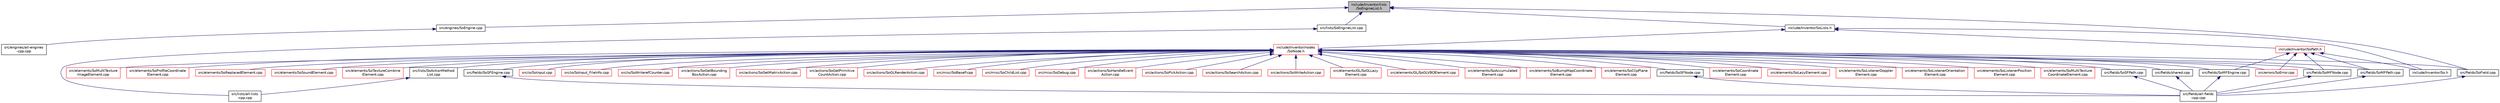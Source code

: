 digraph "include/Inventor/lists/SoEngineList.h"
{
 // LATEX_PDF_SIZE
  edge [fontname="Helvetica",fontsize="10",labelfontname="Helvetica",labelfontsize="10"];
  node [fontname="Helvetica",fontsize="10",shape=record];
  Node1 [label="include/Inventor/lists\l/SoEngineList.h",height=0.2,width=0.4,color="black", fillcolor="grey75", style="filled", fontcolor="black",tooltip=" "];
  Node1 -> Node2 [dir="back",color="midnightblue",fontsize="10",style="solid",fontname="Helvetica"];
  Node2 [label="src/engines/SoEngine.cpp",height=0.2,width=0.4,color="black", fillcolor="white", style="filled",URL="$SoEngine_8cpp.html",tooltip=" "];
  Node2 -> Node3 [dir="back",color="midnightblue",fontsize="10",style="solid",fontname="Helvetica"];
  Node3 [label="src/engines/all-engines\l-cpp.cpp",height=0.2,width=0.4,color="black", fillcolor="white", style="filled",URL="$all-engines-cpp_8cpp.html",tooltip=" "];
  Node1 -> Node4 [dir="back",color="midnightblue",fontsize="10",style="solid",fontname="Helvetica"];
  Node4 [label="src/fields/SoField.cpp",height=0.2,width=0.4,color="black", fillcolor="white", style="filled",URL="$SoField_8cpp.html",tooltip=" "];
  Node4 -> Node5 [dir="back",color="midnightblue",fontsize="10",style="solid",fontname="Helvetica"];
  Node5 [label="src/fields/all-fields\l-cpp.cpp",height=0.2,width=0.4,color="black", fillcolor="white", style="filled",URL="$all-fields-cpp_8cpp.html",tooltip=" "];
  Node1 -> Node6 [dir="back",color="midnightblue",fontsize="10",style="solid",fontname="Helvetica"];
  Node6 [label="src/lists/SoEngineList.cpp",height=0.2,width=0.4,color="black", fillcolor="white", style="filled",URL="$SoEngineList_8cpp.html",tooltip=" "];
  Node6 -> Node7 [dir="back",color="midnightblue",fontsize="10",style="solid",fontname="Helvetica"];
  Node7 [label="src/lists/all-lists\l-cpp.cpp",height=0.2,width=0.4,color="black", fillcolor="white", style="filled",URL="$all-lists-cpp_8cpp.html",tooltip=" "];
  Node1 -> Node8 [dir="back",color="midnightblue",fontsize="10",style="solid",fontname="Helvetica"];
  Node8 [label="include/Inventor/SoLists.h",height=0.2,width=0.4,color="black", fillcolor="white", style="filled",URL="$SoLists_8h.html",tooltip=" "];
  Node8 -> Node9 [dir="back",color="midnightblue",fontsize="10",style="solid",fontname="Helvetica"];
  Node9 [label="include/Inventor/nodes\l/SoNode.h",height=0.2,width=0.4,color="red", fillcolor="white", style="filled",URL="$SoNode_8h.html",tooltip=" "];
  Node9 -> Node10 [dir="back",color="midnightblue",fontsize="10",style="solid",fontname="Helvetica"];
  Node10 [label="src/actions/SoGetBounding\lBoxAction.cpp",height=0.2,width=0.4,color="red", fillcolor="white", style="filled",URL="$SoGetBoundingBoxAction_8cpp.html",tooltip=" "];
  Node9 -> Node12 [dir="back",color="midnightblue",fontsize="10",style="solid",fontname="Helvetica"];
  Node12 [label="src/actions/SoGetMatrixAction.cpp",height=0.2,width=0.4,color="red", fillcolor="white", style="filled",URL="$SoGetMatrixAction_8cpp.html",tooltip=" "];
  Node9 -> Node13 [dir="back",color="midnightblue",fontsize="10",style="solid",fontname="Helvetica"];
  Node13 [label="src/actions/SoGetPrimitive\lCountAction.cpp",height=0.2,width=0.4,color="red", fillcolor="white", style="filled",URL="$SoGetPrimitiveCountAction_8cpp.html",tooltip=" "];
  Node9 -> Node14 [dir="back",color="midnightblue",fontsize="10",style="solid",fontname="Helvetica"];
  Node14 [label="src/actions/SoGLRenderAction.cpp",height=0.2,width=0.4,color="red", fillcolor="white", style="filled",URL="$SoGLRenderAction_8cpp.html",tooltip=" "];
  Node9 -> Node15 [dir="back",color="midnightblue",fontsize="10",style="solid",fontname="Helvetica"];
  Node15 [label="src/actions/SoHandleEvent\lAction.cpp",height=0.2,width=0.4,color="red", fillcolor="white", style="filled",URL="$SoHandleEventAction_8cpp.html",tooltip=" "];
  Node9 -> Node16 [dir="back",color="midnightblue",fontsize="10",style="solid",fontname="Helvetica"];
  Node16 [label="src/actions/SoPickAction.cpp",height=0.2,width=0.4,color="red", fillcolor="white", style="filled",URL="$SoPickAction_8cpp.html",tooltip=" "];
  Node9 -> Node17 [dir="back",color="midnightblue",fontsize="10",style="solid",fontname="Helvetica"];
  Node17 [label="src/actions/SoSearchAction.cpp",height=0.2,width=0.4,color="red", fillcolor="white", style="filled",URL="$SoSearchAction_8cpp.html",tooltip=" "];
  Node9 -> Node18 [dir="back",color="midnightblue",fontsize="10",style="solid",fontname="Helvetica"];
  Node18 [label="src/actions/SoWriteAction.cpp",height=0.2,width=0.4,color="red", fillcolor="white", style="filled",URL="$SoWriteAction_8cpp.html",tooltip=" "];
  Node9 -> Node19 [dir="back",color="midnightblue",fontsize="10",style="solid",fontname="Helvetica"];
  Node19 [label="src/elements/GL/SoGLLazy\lElement.cpp",height=0.2,width=0.4,color="red", fillcolor="white", style="filled",URL="$SoGLLazyElement_8cpp.html",tooltip=" "];
  Node9 -> Node21 [dir="back",color="midnightblue",fontsize="10",style="solid",fontname="Helvetica"];
  Node21 [label="src/elements/GL/SoGLVBOElement.cpp",height=0.2,width=0.4,color="red", fillcolor="white", style="filled",URL="$SoGLVBOElement_8cpp.html",tooltip=" "];
  Node9 -> Node22 [dir="back",color="midnightblue",fontsize="10",style="solid",fontname="Helvetica"];
  Node22 [label="src/elements/SoAccumulated\lElement.cpp",height=0.2,width=0.4,color="red", fillcolor="white", style="filled",URL="$SoAccumulatedElement_8cpp.html",tooltip=" "];
  Node9 -> Node24 [dir="back",color="midnightblue",fontsize="10",style="solid",fontname="Helvetica"];
  Node24 [label="src/elements/SoBumpMapCoordinate\lElement.cpp",height=0.2,width=0.4,color="red", fillcolor="white", style="filled",URL="$SoBumpMapCoordinateElement_8cpp.html",tooltip=" "];
  Node9 -> Node25 [dir="back",color="midnightblue",fontsize="10",style="solid",fontname="Helvetica"];
  Node25 [label="src/elements/SoClipPlane\lElement.cpp",height=0.2,width=0.4,color="red", fillcolor="white", style="filled",URL="$SoClipPlaneElement_8cpp.html",tooltip=" "];
  Node9 -> Node26 [dir="back",color="midnightblue",fontsize="10",style="solid",fontname="Helvetica"];
  Node26 [label="src/elements/SoCoordinate\lElement.cpp",height=0.2,width=0.4,color="red", fillcolor="white", style="filled",URL="$SoCoordinateElement_8cpp.html",tooltip=" "];
  Node9 -> Node27 [dir="back",color="midnightblue",fontsize="10",style="solid",fontname="Helvetica"];
  Node27 [label="src/elements/SoLazyElement.cpp",height=0.2,width=0.4,color="red", fillcolor="white", style="filled",URL="$SoLazyElement_8cpp.html",tooltip=" "];
  Node9 -> Node28 [dir="back",color="midnightblue",fontsize="10",style="solid",fontname="Helvetica"];
  Node28 [label="src/elements/SoListenerDoppler\lElement.cpp",height=0.2,width=0.4,color="red", fillcolor="white", style="filled",URL="$SoListenerDopplerElement_8cpp.html",tooltip=" "];
  Node9 -> Node29 [dir="back",color="midnightblue",fontsize="10",style="solid",fontname="Helvetica"];
  Node29 [label="src/elements/SoListenerOrientation\lElement.cpp",height=0.2,width=0.4,color="red", fillcolor="white", style="filled",URL="$SoListenerOrientationElement_8cpp.html",tooltip=" "];
  Node9 -> Node30 [dir="back",color="midnightblue",fontsize="10",style="solid",fontname="Helvetica"];
  Node30 [label="src/elements/SoListenerPosition\lElement.cpp",height=0.2,width=0.4,color="red", fillcolor="white", style="filled",URL="$SoListenerPositionElement_8cpp.html",tooltip=" "];
  Node9 -> Node31 [dir="back",color="midnightblue",fontsize="10",style="solid",fontname="Helvetica"];
  Node31 [label="src/elements/SoMultiTexture\lCoordinateElement.cpp",height=0.2,width=0.4,color="red", fillcolor="white", style="filled",URL="$SoMultiTextureCoordinateElement_8cpp.html",tooltip=" "];
  Node9 -> Node32 [dir="back",color="midnightblue",fontsize="10",style="solid",fontname="Helvetica"];
  Node32 [label="src/elements/SoMultiTexture\lImageElement.cpp",height=0.2,width=0.4,color="red", fillcolor="white", style="filled",URL="$SoMultiTextureImageElement_8cpp.html",tooltip=" "];
  Node9 -> Node33 [dir="back",color="midnightblue",fontsize="10",style="solid",fontname="Helvetica"];
  Node33 [label="src/elements/SoProfileCoordinate\lElement.cpp",height=0.2,width=0.4,color="red", fillcolor="white", style="filled",URL="$SoProfileCoordinateElement_8cpp.html",tooltip=" "];
  Node9 -> Node34 [dir="back",color="midnightblue",fontsize="10",style="solid",fontname="Helvetica"];
  Node34 [label="src/elements/SoReplacedElement.cpp",height=0.2,width=0.4,color="red", fillcolor="white", style="filled",URL="$SoReplacedElement_8cpp.html",tooltip=" "];
  Node9 -> Node35 [dir="back",color="midnightblue",fontsize="10",style="solid",fontname="Helvetica"];
  Node35 [label="src/elements/SoSoundElement.cpp",height=0.2,width=0.4,color="red", fillcolor="white", style="filled",URL="$SoSoundElement_8cpp.html",tooltip=" "];
  Node9 -> Node36 [dir="back",color="midnightblue",fontsize="10",style="solid",fontname="Helvetica"];
  Node36 [label="src/elements/SoTextureCombine\lElement.cpp",height=0.2,width=0.4,color="red", fillcolor="white", style="filled",URL="$SoTextureCombineElement_8cpp.html",tooltip=" "];
  Node9 -> Node37 [dir="back",color="midnightblue",fontsize="10",style="solid",fontname="Helvetica"];
  Node37 [label="src/errors/SoError.cpp",height=0.2,width=0.4,color="red", fillcolor="white", style="filled",URL="$SoError_8cpp.html",tooltip=" "];
  Node9 -> Node39 [dir="back",color="midnightblue",fontsize="10",style="solid",fontname="Helvetica"];
  Node39 [label="src/fields/shared.cpp",height=0.2,width=0.4,color="black", fillcolor="white", style="filled",URL="$shared_8cpp.html",tooltip=" "];
  Node39 -> Node5 [dir="back",color="midnightblue",fontsize="10",style="solid",fontname="Helvetica"];
  Node9 -> Node4 [dir="back",color="midnightblue",fontsize="10",style="solid",fontname="Helvetica"];
  Node9 -> Node40 [dir="back",color="midnightblue",fontsize="10",style="solid",fontname="Helvetica"];
  Node40 [label="src/fields/SoMFEngine.cpp",height=0.2,width=0.4,color="black", fillcolor="white", style="filled",URL="$SoMFEngine_8cpp.html",tooltip=" "];
  Node40 -> Node5 [dir="back",color="midnightblue",fontsize="10",style="solid",fontname="Helvetica"];
  Node9 -> Node41 [dir="back",color="midnightblue",fontsize="10",style="solid",fontname="Helvetica"];
  Node41 [label="src/fields/SoMFNode.cpp",height=0.2,width=0.4,color="black", fillcolor="white", style="filled",URL="$SoMFNode_8cpp.html",tooltip=" "];
  Node41 -> Node5 [dir="back",color="midnightblue",fontsize="10",style="solid",fontname="Helvetica"];
  Node9 -> Node42 [dir="back",color="midnightblue",fontsize="10",style="solid",fontname="Helvetica"];
  Node42 [label="src/fields/SoMFPath.cpp",height=0.2,width=0.4,color="black", fillcolor="white", style="filled",URL="$SoMFPath_8cpp.html",tooltip=" "];
  Node42 -> Node5 [dir="back",color="midnightblue",fontsize="10",style="solid",fontname="Helvetica"];
  Node9 -> Node43 [dir="back",color="midnightblue",fontsize="10",style="solid",fontname="Helvetica"];
  Node43 [label="src/fields/SoSFEngine.cpp",height=0.2,width=0.4,color="black", fillcolor="white", style="filled",URL="$SoSFEngine_8cpp.html",tooltip=" "];
  Node43 -> Node5 [dir="back",color="midnightblue",fontsize="10",style="solid",fontname="Helvetica"];
  Node9 -> Node44 [dir="back",color="midnightblue",fontsize="10",style="solid",fontname="Helvetica"];
  Node44 [label="src/fields/SoSFNode.cpp",height=0.2,width=0.4,color="black", fillcolor="white", style="filled",URL="$SoSFNode_8cpp.html",tooltip=" "];
  Node44 -> Node5 [dir="back",color="midnightblue",fontsize="10",style="solid",fontname="Helvetica"];
  Node9 -> Node45 [dir="back",color="midnightblue",fontsize="10",style="solid",fontname="Helvetica"];
  Node45 [label="src/fields/SoSFPath.cpp",height=0.2,width=0.4,color="black", fillcolor="white", style="filled",URL="$SoSFPath_8cpp.html",tooltip=" "];
  Node45 -> Node5 [dir="back",color="midnightblue",fontsize="10",style="solid",fontname="Helvetica"];
  Node9 -> Node46 [dir="back",color="midnightblue",fontsize="10",style="solid",fontname="Helvetica"];
  Node46 [label="src/io/SoInput.cpp",height=0.2,width=0.4,color="red", fillcolor="white", style="filled",URL="$SoInput_8cpp.html",tooltip=" "];
  Node9 -> Node48 [dir="back",color="midnightblue",fontsize="10",style="solid",fontname="Helvetica"];
  Node48 [label="src/io/SoInput_FileInfo.cpp",height=0.2,width=0.4,color="red", fillcolor="white", style="filled",URL="$SoInput__FileInfo_8cpp.html",tooltip=" "];
  Node9 -> Node49 [dir="back",color="midnightblue",fontsize="10",style="solid",fontname="Helvetica"];
  Node49 [label="src/io/SoWriterefCounter.cpp",height=0.2,width=0.4,color="red", fillcolor="white", style="filled",URL="$SoWriterefCounter_8cpp.html",tooltip=" "];
  Node9 -> Node50 [dir="back",color="midnightblue",fontsize="10",style="solid",fontname="Helvetica"];
  Node50 [label="src/lists/SoActionMethod\lList.cpp",height=0.2,width=0.4,color="black", fillcolor="white", style="filled",URL="$SoActionMethodList_8cpp.html",tooltip=" "];
  Node50 -> Node7 [dir="back",color="midnightblue",fontsize="10",style="solid",fontname="Helvetica"];
  Node9 -> Node51 [dir="back",color="midnightblue",fontsize="10",style="solid",fontname="Helvetica"];
  Node51 [label="src/misc/SoBaseP.cpp",height=0.2,width=0.4,color="red", fillcolor="white", style="filled",URL="$SoBaseP_8cpp.html",tooltip=" "];
  Node9 -> Node53 [dir="back",color="midnightblue",fontsize="10",style="solid",fontname="Helvetica"];
  Node53 [label="src/misc/SoChildList.cpp",height=0.2,width=0.4,color="red", fillcolor="white", style="filled",URL="$SoChildList_8cpp.html",tooltip=" "];
  Node9 -> Node54 [dir="back",color="midnightblue",fontsize="10",style="solid",fontname="Helvetica"];
  Node54 [label="src/misc/SoDebug.cpp",height=0.2,width=0.4,color="red", fillcolor="white", style="filled",URL="$SoDebug_8cpp.html",tooltip=" "];
  Node8 -> Node146 [dir="back",color="midnightblue",fontsize="10",style="solid",fontname="Helvetica"];
  Node146 [label="include/Inventor/So.h",height=0.2,width=0.4,color="black", fillcolor="white", style="filled",URL="$So_8h.html",tooltip=" "];
  Node8 -> Node583 [dir="back",color="midnightblue",fontsize="10",style="solid",fontname="Helvetica"];
  Node583 [label="include/Inventor/SoPath.h",height=0.2,width=0.4,color="red", fillcolor="white", style="filled",URL="$SoPath_8h.html",tooltip=" "];
  Node583 -> Node37 [dir="back",color="midnightblue",fontsize="10",style="solid",fontname="Helvetica"];
  Node583 -> Node40 [dir="back",color="midnightblue",fontsize="10",style="solid",fontname="Helvetica"];
  Node583 -> Node41 [dir="back",color="midnightblue",fontsize="10",style="solid",fontname="Helvetica"];
  Node583 -> Node42 [dir="back",color="midnightblue",fontsize="10",style="solid",fontname="Helvetica"];
  Node583 -> Node146 [dir="back",color="midnightblue",fontsize="10",style="solid",fontname="Helvetica"];
}
